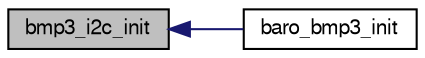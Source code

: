 digraph "bmp3_i2c_init"
{
  edge [fontname="FreeSans",fontsize="10",labelfontname="FreeSans",labelfontsize="10"];
  node [fontname="FreeSans",fontsize="10",shape=record];
  rankdir="LR";
  Node1 [label="bmp3_i2c_init",height=0.2,width=0.4,color="black", fillcolor="grey75", style="filled", fontcolor="black"];
  Node1 -> Node2 [dir="back",color="midnightblue",fontsize="10",style="solid",fontname="FreeSans"];
  Node2 [label="baro_bmp3_init",height=0.2,width=0.4,color="black", fillcolor="white", style="filled",URL="$baro__bmp3_8h.html#a5dc280ba80f08ff6984977480b9c5e03"];
}
